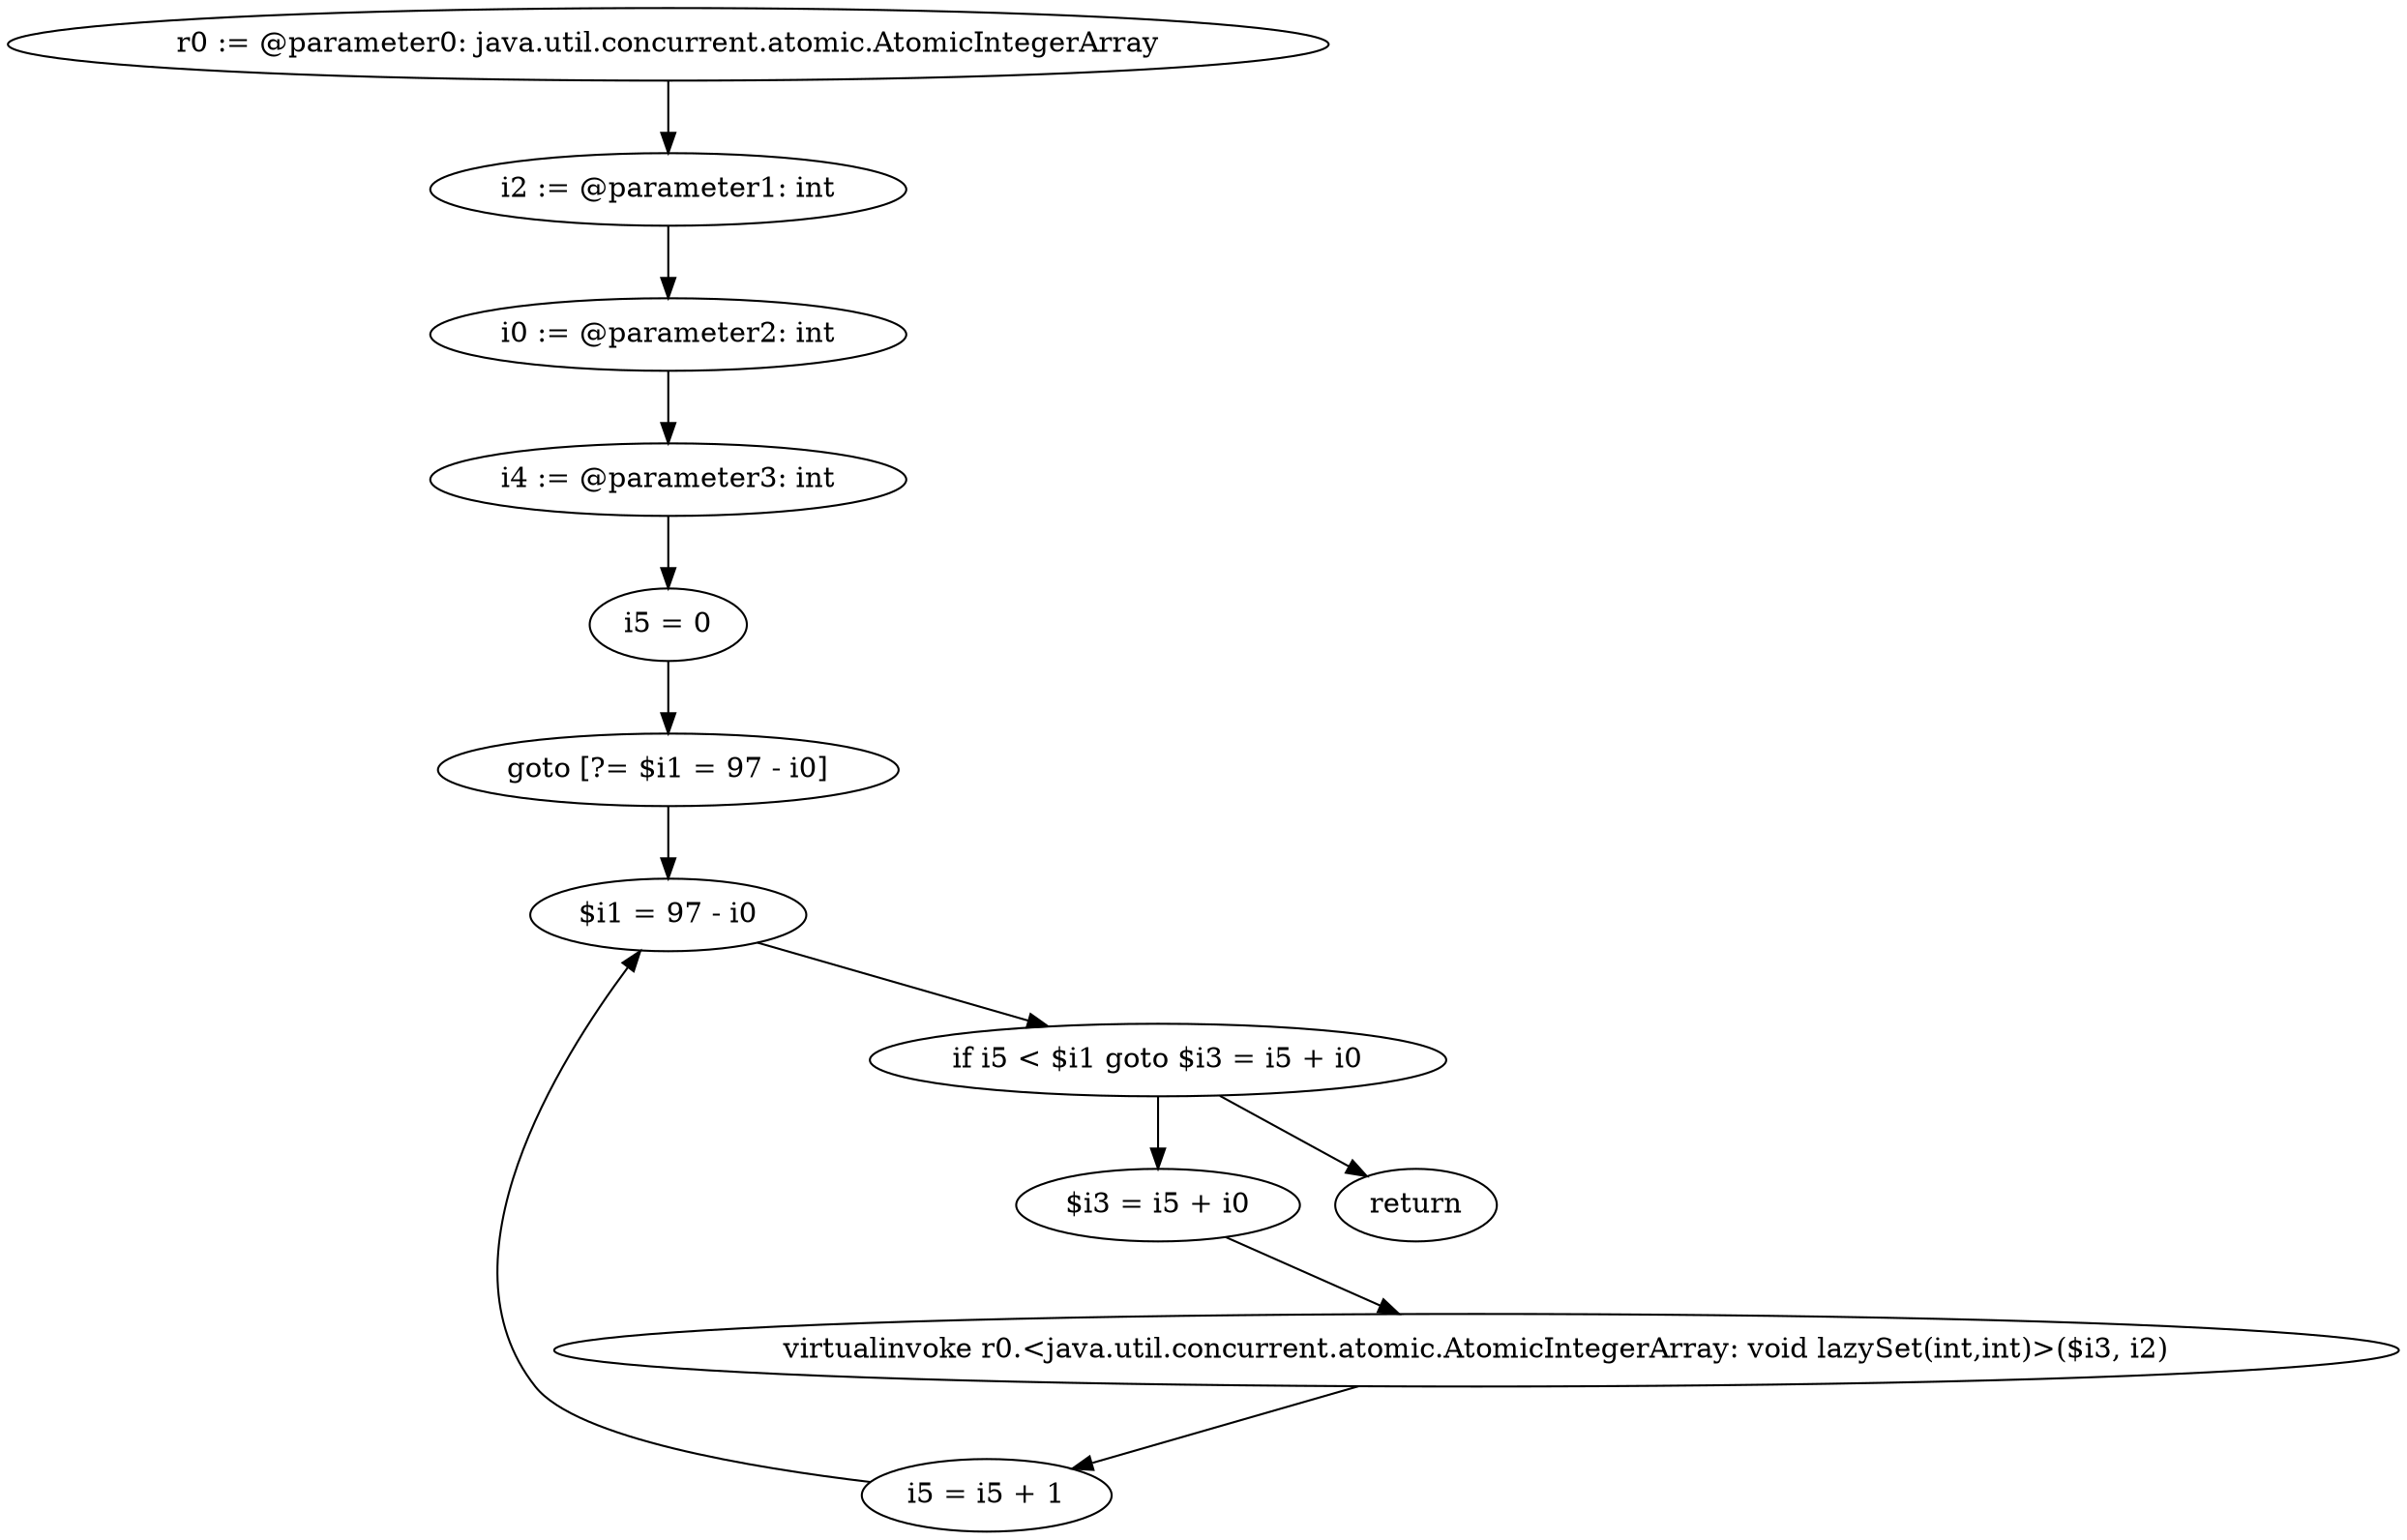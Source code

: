 digraph "unitGraph" {
    "r0 := @parameter0: java.util.concurrent.atomic.AtomicIntegerArray"
    "i2 := @parameter1: int"
    "i0 := @parameter2: int"
    "i4 := @parameter3: int"
    "i5 = 0"
    "goto [?= $i1 = 97 - i0]"
    "$i3 = i5 + i0"
    "virtualinvoke r0.<java.util.concurrent.atomic.AtomicIntegerArray: void lazySet(int,int)>($i3, i2)"
    "i5 = i5 + 1"
    "$i1 = 97 - i0"
    "if i5 < $i1 goto $i3 = i5 + i0"
    "return"
    "r0 := @parameter0: java.util.concurrent.atomic.AtomicIntegerArray"->"i2 := @parameter1: int";
    "i2 := @parameter1: int"->"i0 := @parameter2: int";
    "i0 := @parameter2: int"->"i4 := @parameter3: int";
    "i4 := @parameter3: int"->"i5 = 0";
    "i5 = 0"->"goto [?= $i1 = 97 - i0]";
    "goto [?= $i1 = 97 - i0]"->"$i1 = 97 - i0";
    "$i3 = i5 + i0"->"virtualinvoke r0.<java.util.concurrent.atomic.AtomicIntegerArray: void lazySet(int,int)>($i3, i2)";
    "virtualinvoke r0.<java.util.concurrent.atomic.AtomicIntegerArray: void lazySet(int,int)>($i3, i2)"->"i5 = i5 + 1";
    "i5 = i5 + 1"->"$i1 = 97 - i0";
    "$i1 = 97 - i0"->"if i5 < $i1 goto $i3 = i5 + i0";
    "if i5 < $i1 goto $i3 = i5 + i0"->"return";
    "if i5 < $i1 goto $i3 = i5 + i0"->"$i3 = i5 + i0";
}
